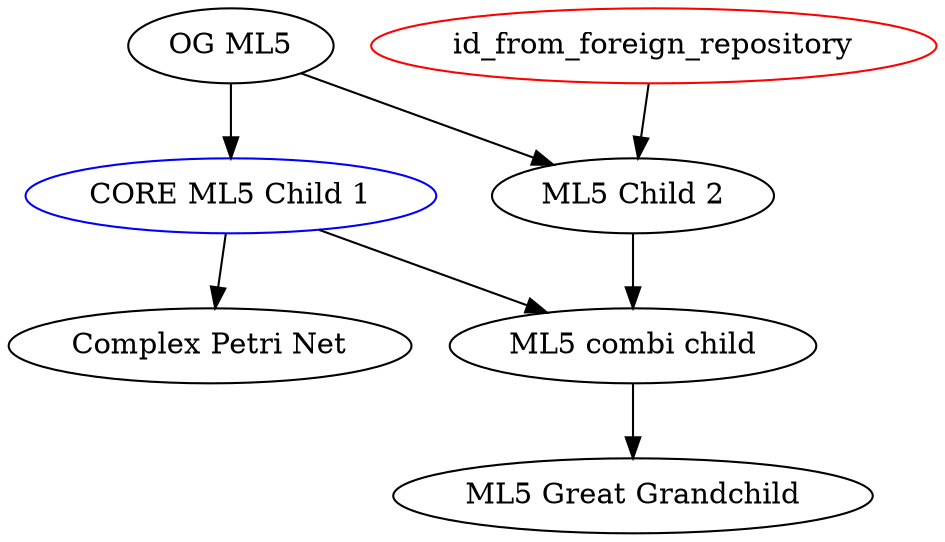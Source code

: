 digraph "49dd7eeb-5d34-4829-a2d3-8e052c64cd0f"
{
	"fe960d94-5928-4463-b0f8-c59072b5d449" [ color = "blue", label = "CORE ML5 Child 1" ]
	"c3339b12-bdd6-4bfd-8f25-080fcec6b981" [ label = "OG ML5" ]
	"c3339b12-bdd6-4bfd-8f25-080fcec6b981" -> "fe960d94-5928-4463-b0f8-c59072b5d449" 
	"4a558af6-8257-4728-af50-22d2f22e4d79" [ label = "ML5 Child 2" ]
	"c3339b12-bdd6-4bfd-8f25-080fcec6b981" -> "4a558af6-8257-4728-af50-22d2f22e4d79" 
	"id_from_foreign_repository" [ color = "red" ]
	"id_from_foreign_repository" -> "4a558af6-8257-4728-af50-22d2f22e4d79" 
	"1d7c0255-e376-4caa-b25c-585176a4c799" [ label = "ML5 combi child" ]
	"4a558af6-8257-4728-af50-22d2f22e4d79" -> "1d7c0255-e376-4caa-b25c-585176a4c799" 
	"fe960d94-5928-4463-b0f8-c59072b5d449" [ label = "CORE ML5 Child 1" ]
	"fe960d94-5928-4463-b0f8-c59072b5d449" -> "1d7c0255-e376-4caa-b25c-585176a4c799" 
	"09d57d96-4c46-423a-ae29-0f8da770b2b8" [ label = "Complex Petri Net" ]
	"fe960d94-5928-4463-b0f8-c59072b5d449" -> "09d57d96-4c46-423a-ae29-0f8da770b2b8" 
	"988366f1-6bce-4d7b-9859-86b7e77ac244" [ label = "ML5 Great Grandchild" ]
	"1d7c0255-e376-4caa-b25c-585176a4c799" -> "988366f1-6bce-4d7b-9859-86b7e77ac244" 
}
